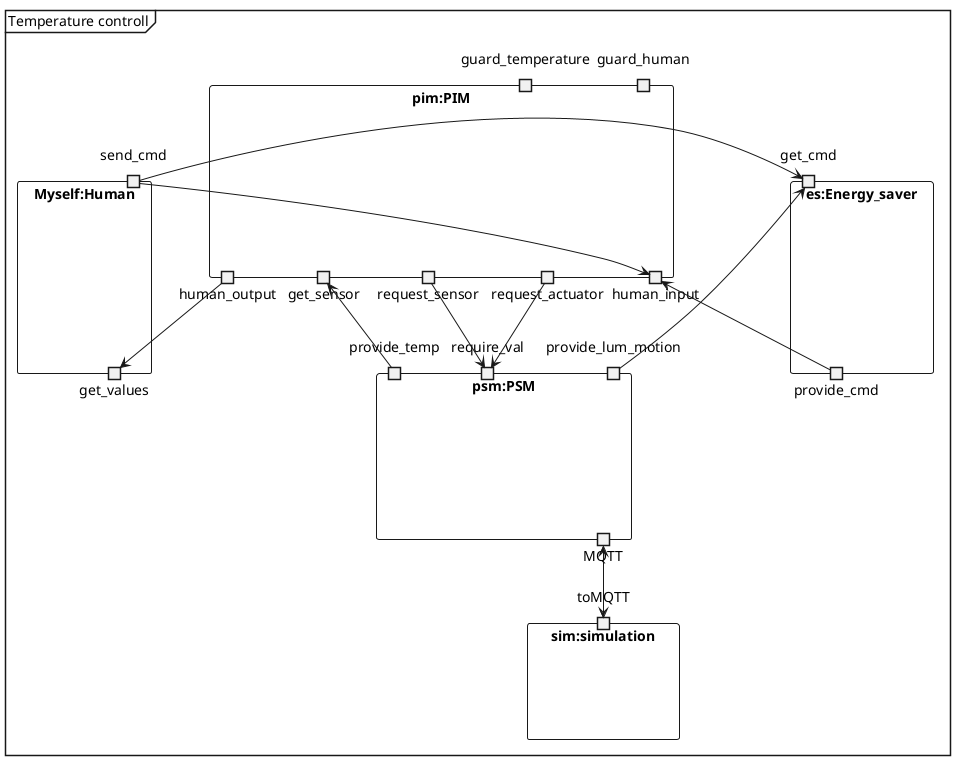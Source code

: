 @startuml Temperature controll
mainframe Temperature controll

'HUMAN
rectangle Myself:Human {
    portin send_cmd
    
    portout get_values
}

'PIM
rectangle pim:PIM {
    portout get_sensor

    portout request_sensor
    portout request_actuator

    portout human_output
    portout human_input

    'guards
    port guard_temperature
    port guard_human
}

'PSM
rectangle psm:PSM {
    portin require_val

    portin provide_temp
    portin provide_lum_motion

    portout MQTT
}

'SIM
rectangle sim:simulation {
    port toMQTT
}

'Energy saver
rectangle es:Energy_saver {
    portin get_cmd
    
    portout provide_cmd
}

'HUMAN
send_cmd -> human_input
send_cmd -> get_cmd

'pim
human_output --> get_values
request_actuator --> require_val
request_sensor --> require_val

'psm
provide_temp --> get_sensor
provide_lum_motion --> get_cmd
MQTT <--> toMQTT

'Energy saver
provide_cmd -> human_input

@enduml